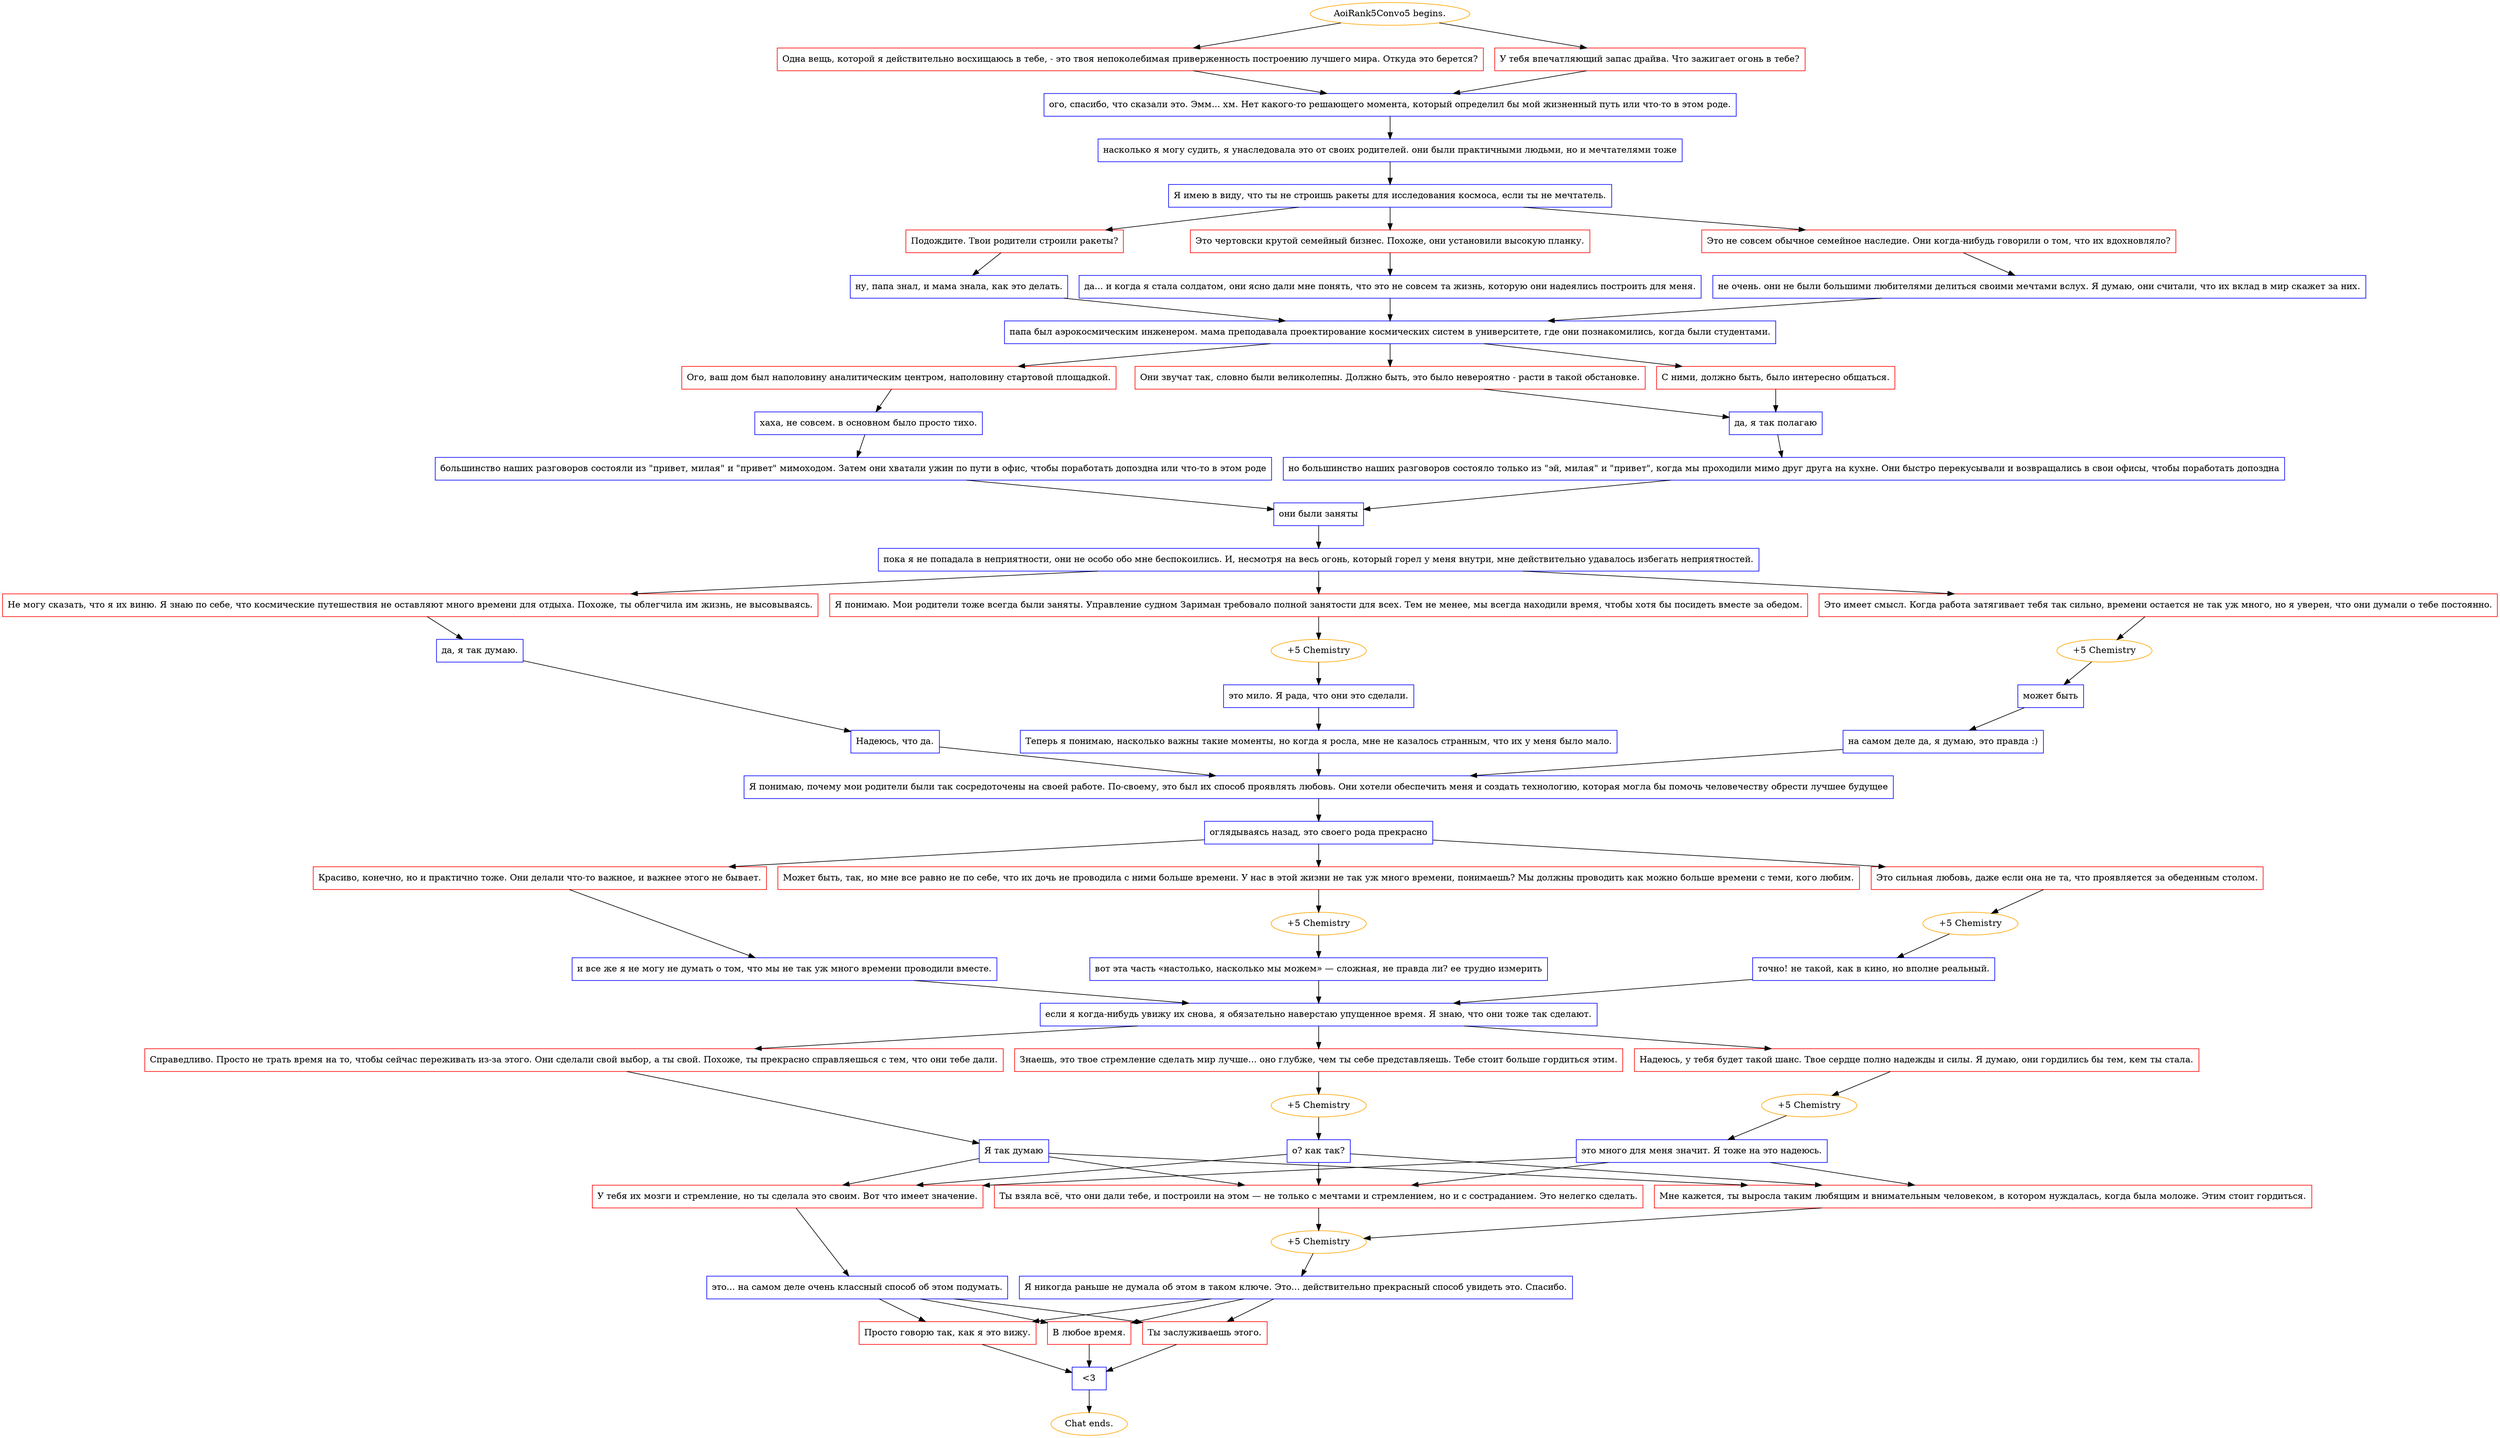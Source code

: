 digraph {
	"AoiRank5Convo5 begins." [color=orange];
		"AoiRank5Convo5 begins." -> j396844688;
		"AoiRank5Convo5 begins." -> j2047388117;
	j396844688 [label="Одна вещь, которой я действительно восхищаюсь в тебе, - это твоя непоколебимая приверженность построению лучшего мира. Откуда это берется?",shape=box,color=red];
		j396844688 -> j2881919144;
	j2047388117 [label="У тебя впечатляющий запас драйва. Что зажигает огонь в тебе?",shape=box,color=red];
		j2047388117 -> j2881919144;
	j2881919144 [label="ого, спасибо, что сказали это. Эмм... хм. Нет какого-то решающего момента, который определил бы мой жизненный путь или что-то в этом роде.",shape=box,color=blue];
		j2881919144 -> j989408468;
	j989408468 [label="насколько я могу судить, я унаследовала это от своих родителей. они были практичными людьми, но и мечтателями тоже",shape=box,color=blue];
		j989408468 -> j3682593526;
	j3682593526 [label="Я имею в виду, что ты не строишь ракеты для исследования космоса, если ты не мечтатель.",shape=box,color=blue];
		j3682593526 -> j3603728822;
		j3682593526 -> j806049250;
		j3682593526 -> j2051083051;
	j3603728822 [label="Подождите. Твои родители строили ракеты?",shape=box,color=red];
		j3603728822 -> j3016749419;
	j806049250 [label="Это чертовски крутой семейный бизнес. Похоже, они установили высокую планку.",shape=box,color=red];
		j806049250 -> j179612035;
	j2051083051 [label="Это не совсем обычное семейное наследие. Они когда-нибудь говорили о том, что их вдохновляло?",shape=box,color=red];
		j2051083051 -> j2391913363;
	j3016749419 [label="ну, папа знал, и мама знала, как это делать.",shape=box,color=blue];
		j3016749419 -> j4268117444;
	j179612035 [label="да... и когда я стала солдатом, они ясно дали мне понять, что это не совсем та жизнь, которую они надеялись построить для меня.",shape=box,color=blue];
		j179612035 -> j4268117444;
	j2391913363 [label="не очень. они не были большими любителями делиться своими мечтами вслух. Я думаю, они считали, что их вклад в мир скажет за них.",shape=box,color=blue];
		j2391913363 -> j4268117444;
	j4268117444 [label="папа был аэрокосмическим инженером. мама преподавала проектирование космических систем в университете, где они познакомились, когда были студентами.",shape=box,color=blue];
		j4268117444 -> j2642578789;
		j4268117444 -> j4011212060;
		j4268117444 -> j392289850;
	j2642578789 [label="Ого, ваш дом был наполовину аналитическим центром, наполовину стартовой площадкой.",shape=box,color=red];
		j2642578789 -> j2432438203;
	j4011212060 [label="С ними, должно быть, было интересно общаться.",shape=box,color=red];
		j4011212060 -> j2437441510;
	j392289850 [label="Они звучат так, словно были великолепны. Должно быть, это было невероятно - расти в такой обстановке.",shape=box,color=red];
		j392289850 -> j2437441510;
	j2432438203 [label="хаха, не совсем. в основном было просто тихо.",shape=box,color=blue];
		j2432438203 -> j2437445964;
	j2437441510 [label="да, я так полагаю",shape=box,color=blue];
		j2437441510 -> j2125361555;
	j2437445964 [label="большинство наших разговоров состояли из \"привет, милая\" и \"привет\" мимоходом. Затем они хватали ужин по пути в офис, чтобы поработать допоздна или что-то в этом роде",shape=box,color=blue];
		j2437445964 -> j3844592419;
	j2125361555 [label="но большинство наших разговоров состояло только из \"эй, милая\" и \"привет\", когда мы проходили мимо друг друга на кухне. Они быстро перекусывали и возвращались в свои офисы, чтобы поработать допоздна",shape=box,color=blue];
		j2125361555 -> j3844592419;
	j3844592419 [label="они были заняты",shape=box,color=blue];
		j3844592419 -> j3186146921;
	j3186146921 [label="пока я не попадала в неприятности, они не особо обо мне беспокоились. И, несмотря на весь огонь, который горел у меня внутри, мне действительно удавалось избегать неприятностей.",shape=box,color=blue];
		j3186146921 -> j3455012614;
		j3186146921 -> j661995962;
		j3186146921 -> j1652268695;
	j3455012614 [label="Я понимаю. Мои родители тоже всегда были заняты. Управление судном Зариман требовало полной занятости для всех. Тем не менее, мы всегда находили время, чтобы хотя бы посидеть вместе за обедом.",shape=box,color=red];
		j3455012614 -> j4148201810;
	j661995962 [label="Это имеет смысл. Когда работа затягивает тебя так сильно, времени остается не так уж много, но я уверен, что они думали о тебе постоянно.",shape=box,color=red];
		j661995962 -> j137796522;
	j1652268695 [label="Не могу сказать, что я их виню. Я знаю по себе, что космические путешествия не оставляют много времени для отдыха. Похоже, ты облегчила им жизнь, не высовываясь.",shape=box,color=red];
		j1652268695 -> j1430676808;
	j4148201810 [label="+5 Chemistry",color=orange];
		j4148201810 -> j1006135815;
	j137796522 [label="+5 Chemistry",color=orange];
		j137796522 -> j3801820861;
	j1430676808 [label="да, я так думаю.",shape=box,color=blue];
		j1430676808 -> j3192411050;
	j1006135815 [label="это мило. Я рада, что они это сделали.",shape=box,color=blue];
		j1006135815 -> j1397902241;
	j3801820861 [label="может быть",shape=box,color=blue];
		j3801820861 -> j114930423;
	j3192411050 [label="Надеюсь, что да.",shape=box,color=blue];
		j3192411050 -> j970686344;
	j1397902241 [label="Теперь я понимаю, насколько важны такие моменты, но когда я росла, мне не казалось странным, что их у меня было мало.",shape=box,color=blue];
		j1397902241 -> j970686344;
	j114930423 [label="на самом деле да, я думаю, это правда :)",shape=box,color=blue];
		j114930423 -> j970686344;
	j970686344 [label="Я понимаю, почему мои родители были так сосредоточены на своей работе. По-своему, это был их способ проявлять любовь. Они хотели обеспечить меня и создать технологию, которая могла бы помочь человечеству обрести лучшее будущее",shape=box,color=blue];
		j970686344 -> j2987184990;
	j2987184990 [label="оглядываясь назад, это своего рода прекрасно",shape=box,color=blue];
		j2987184990 -> j4278005222;
		j2987184990 -> j1787492186;
		j2987184990 -> j3326989792;
	j4278005222 [label="Может быть, так, но мне все равно не по себе, что их дочь не проводила с ними больше времени. У нас в этой жизни не так уж много времени, понимаешь? Мы должны проводить как можно больше времени с теми, кого любим.",shape=box,color=red];
		j4278005222 -> j561763186;
	j1787492186 [label="Красиво, конечно, но и практично тоже. Они делали что-то важное, и важнее этого не бывает.",shape=box,color=red];
		j1787492186 -> j900198152;
	j3326989792 [label="Это сильная любовь, даже если она не та, что проявляется за обеденным столом.",shape=box,color=red];
		j3326989792 -> j4105650317;
	j561763186 [label="+5 Chemistry",color=orange];
		j561763186 -> j2191260131;
	j900198152 [label="и все же я не могу не думать о том, что мы не так уж много времени проводили вместе.",shape=box,color=blue];
		j900198152 -> j1899644045;
	j4105650317 [label="+5 Chemistry",color=orange];
		j4105650317 -> j325052200;
	j2191260131 [label="вот эта часть «настолько, насколько мы можем» — сложная, не правда ли? ее трудно измерить",shape=box,color=blue];
		j2191260131 -> j1899644045;
	j1899644045 [label="если я когда-нибудь увижу их снова, я обязательно наверстаю упущенное время. Я знаю, что они тоже так сделают.",shape=box,color=blue];
		j1899644045 -> j1425047327;
		j1899644045 -> j2006187290;
		j1899644045 -> j3382146404;
	j325052200 [label="точно! не такой, как в кино, но вполне реальный.",shape=box,color=blue];
		j325052200 -> j1899644045;
	j1425047327 [label="Справедливо. Просто не трать время на то, чтобы сейчас переживать из-за этого. Они сделали свой выбор, а ты свой. Похоже, ты прекрасно справляешься с тем, что они тебе дали.",shape=box,color=red];
		j1425047327 -> j4251075211;
	j2006187290 [label="Знаешь, это твое стремление сделать мир лучше... оно глубже, чем ты себе представляешь. Тебе стоит больше гордиться этим.",shape=box,color=red];
		j2006187290 -> j3732124085;
	j3382146404 [label="Надеюсь, у тебя будет такой шанс. Твое сердце полно надежды и силы. Я думаю, они гордились бы тем, кем ты стала.",shape=box,color=red];
		j3382146404 -> j617453939;
	j4251075211 [label="Я так думаю",shape=box,color=blue];
		j4251075211 -> j2393215573;
		j4251075211 -> j1488065658;
		j4251075211 -> j364202862;
	j3732124085 [label="+5 Chemistry",color=orange];
		j3732124085 -> j785631975;
	j617453939 [label="+5 Chemistry",color=orange];
		j617453939 -> j59177599;
	j2393215573 [label="У тебя их мозги и стремление, но ты сделала это своим. Вот что имеет значение.",shape=box,color=red];
		j2393215573 -> j676355020;
	j1488065658 [label="Мне кажется, ты выросла таким любящим и внимательным человеком, в котором нуждалась, когда была моложе. Этим стоит гордиться.",shape=box,color=red];
		j1488065658 -> j569996512;
	j364202862 [label="Ты взяла всё, что они дали тебе, и построили на этом — не только с мечтами и стремлением, но и с состраданием. Это нелегко сделать.",shape=box,color=red];
		j364202862 -> j569996512;
	j785631975 [label="о? как так?",shape=box,color=blue];
		j785631975 -> j2393215573;
		j785631975 -> j1488065658;
		j785631975 -> j364202862;
	j59177599 [label="это много для меня значит. Я тоже на это надеюсь.",shape=box,color=blue];
		j59177599 -> j2393215573;
		j59177599 -> j1488065658;
		j59177599 -> j364202862;
	j676355020 [label="это... на самом деле очень классный способ об этом подумать.",shape=box,color=blue];
		j676355020 -> j1107758406;
		j676355020 -> j3566314767;
		j676355020 -> j3429185305;
	j569996512 [label="+5 Chemistry",color=orange];
		j569996512 -> j1923803772;
	j1107758406 [label="Просто говорю так, как я это вижу.",shape=box,color=red];
		j1107758406 -> j1841680728;
	j3566314767 [label="В любое время.",shape=box,color=red];
		j3566314767 -> j1841680728;
	j3429185305 [label="Ты заслуживаешь этого.",shape=box,color=red];
		j3429185305 -> j1841680728;
	j1923803772 [label="Я никогда раньше не думала об этом в таком ключе. Это... действительно прекрасный способ увидеть это. Спасибо.",shape=box,color=blue];
		j1923803772 -> j1107758406;
		j1923803772 -> j3566314767;
		j1923803772 -> j3429185305;
	j1841680728 [label="<3",shape=box,color=blue];
		j1841680728 -> "Chat ends.";
	"Chat ends." [color=orange];
}